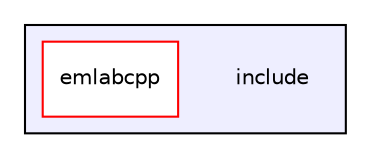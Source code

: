 digraph "include" {
  compound=true
  node [ fontsize="10", fontname="Helvetica"];
  edge [ labelfontsize="10", labelfontname="Helvetica"];
  subgraph clusterdir_d44c64559bbebec7f509842c48db8b23 {
    graph [ bgcolor="#eeeeff", pencolor="black", label="" URL="dir_d44c64559bbebec7f509842c48db8b23.html"];
    dir_d44c64559bbebec7f509842c48db8b23 [shape=plaintext label="include"];
    dir_e401c60e573c7244dba2167ba35f72d7 [shape=box label="emlabcpp" color="red" fillcolor="white" style="filled" URL="dir_e401c60e573c7244dba2167ba35f72d7.html"];
  }
}
